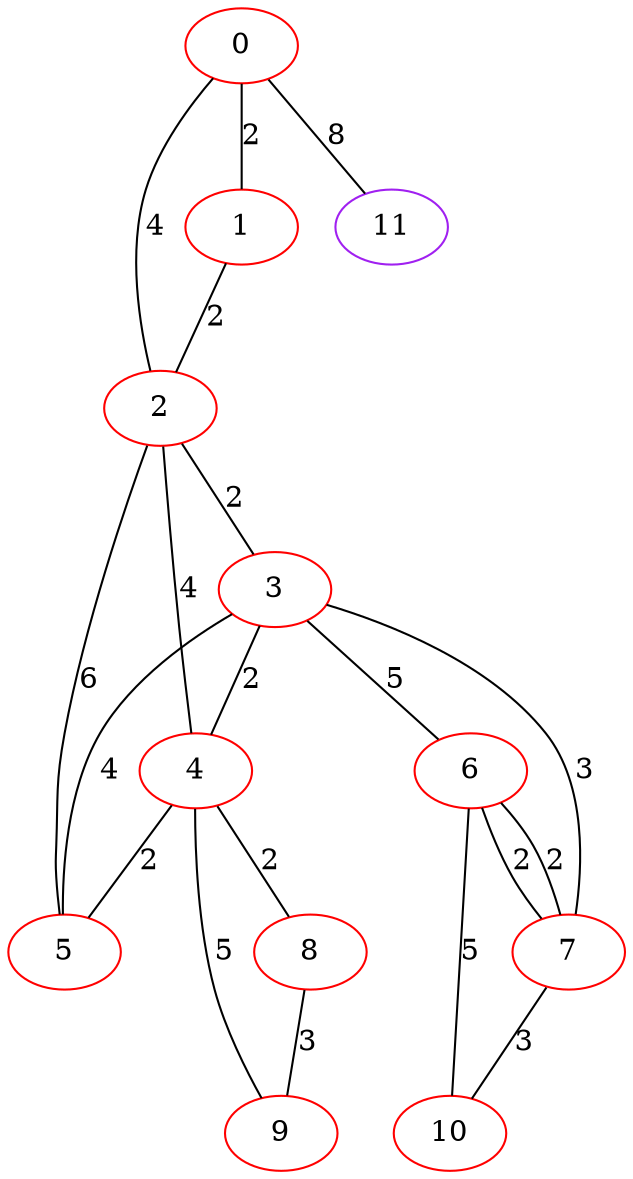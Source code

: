 graph "" {
0 [color=red, weight=1];
1 [color=red, weight=1];
2 [color=red, weight=1];
3 [color=red, weight=1];
4 [color=red, weight=1];
5 [color=red, weight=1];
6 [color=red, weight=1];
7 [color=red, weight=1];
8 [color=red, weight=1];
9 [color=red, weight=1];
10 [color=red, weight=1];
11 [color=purple, weight=4];
0 -- 1  [key=0, label=2];
0 -- 2  [key=0, label=4];
0 -- 11  [key=0, label=8];
1 -- 2  [key=0, label=2];
2 -- 3  [key=0, label=2];
2 -- 4  [key=0, label=4];
2 -- 5  [key=0, label=6];
3 -- 4  [key=0, label=2];
3 -- 5  [key=0, label=4];
3 -- 6  [key=0, label=5];
3 -- 7  [key=0, label=3];
4 -- 8  [key=0, label=2];
4 -- 9  [key=0, label=5];
4 -- 5  [key=0, label=2];
6 -- 10  [key=0, label=5];
6 -- 7  [key=0, label=2];
6 -- 7  [key=1, label=2];
7 -- 10  [key=0, label=3];
8 -- 9  [key=0, label=3];
}
